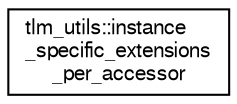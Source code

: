 digraph "Graphical Class Hierarchy"
{
  edge [fontname="FreeSans",fontsize="10",labelfontname="FreeSans",labelfontsize="10"];
  node [fontname="FreeSans",fontsize="10",shape=record];
  rankdir="LR";
  Node0 [label="tlm_utils::instance\l_specific_extensions\l_per_accessor",height=0.2,width=0.4,color="black", fillcolor="white", style="filled",URL="$a02559.html"];
}
